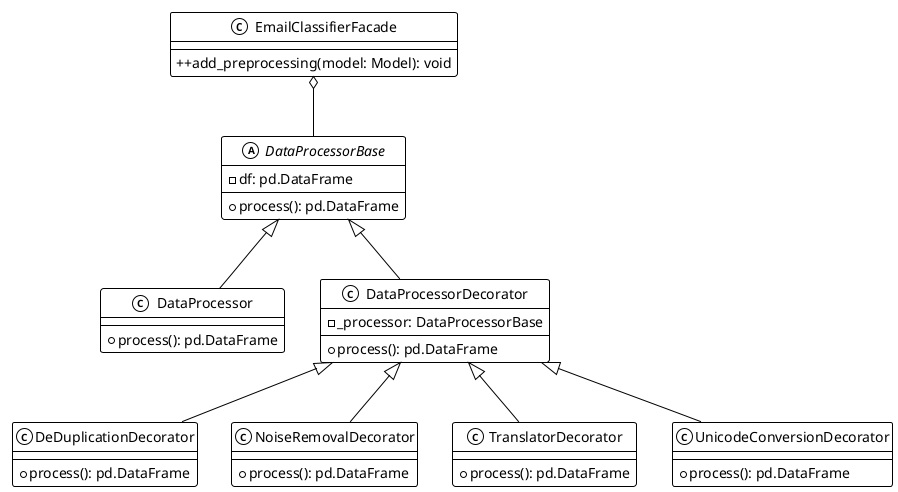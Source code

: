 @startuml
!theme mono

class EmailClassifierFacade {
    ++add_preprocessing(model: Model): void
}

abstract class DataProcessorBase {
    - df: pd.DataFrame
    + process(): pd.DataFrame
}

class DataProcessor {
    + process(): pd.DataFrame
}

class DataProcessorDecorator {
    - _processor: DataProcessorBase
    + process(): pd.DataFrame
}

class DeDuplicationDecorator {
    + process(): pd.DataFrame
}

class NoiseRemovalDecorator {
    + process(): pd.DataFrame
}

class TranslatorDecorator {
    + process(): pd.DataFrame
}

class UnicodeConversionDecorator {
    + process(): pd.DataFrame
}

EmailClassifierFacade o-- DataProcessorBase
DataProcessorBase <|-- DataProcessor
DataProcessorBase <|-- DataProcessorDecorator
DataProcessorDecorator <|-- DeDuplicationDecorator
DataProcessorDecorator <|-- NoiseRemovalDecorator
DataProcessorDecorator <|-- TranslatorDecorator
DataProcessorDecorator <|-- UnicodeConversionDecorator

@enduml
